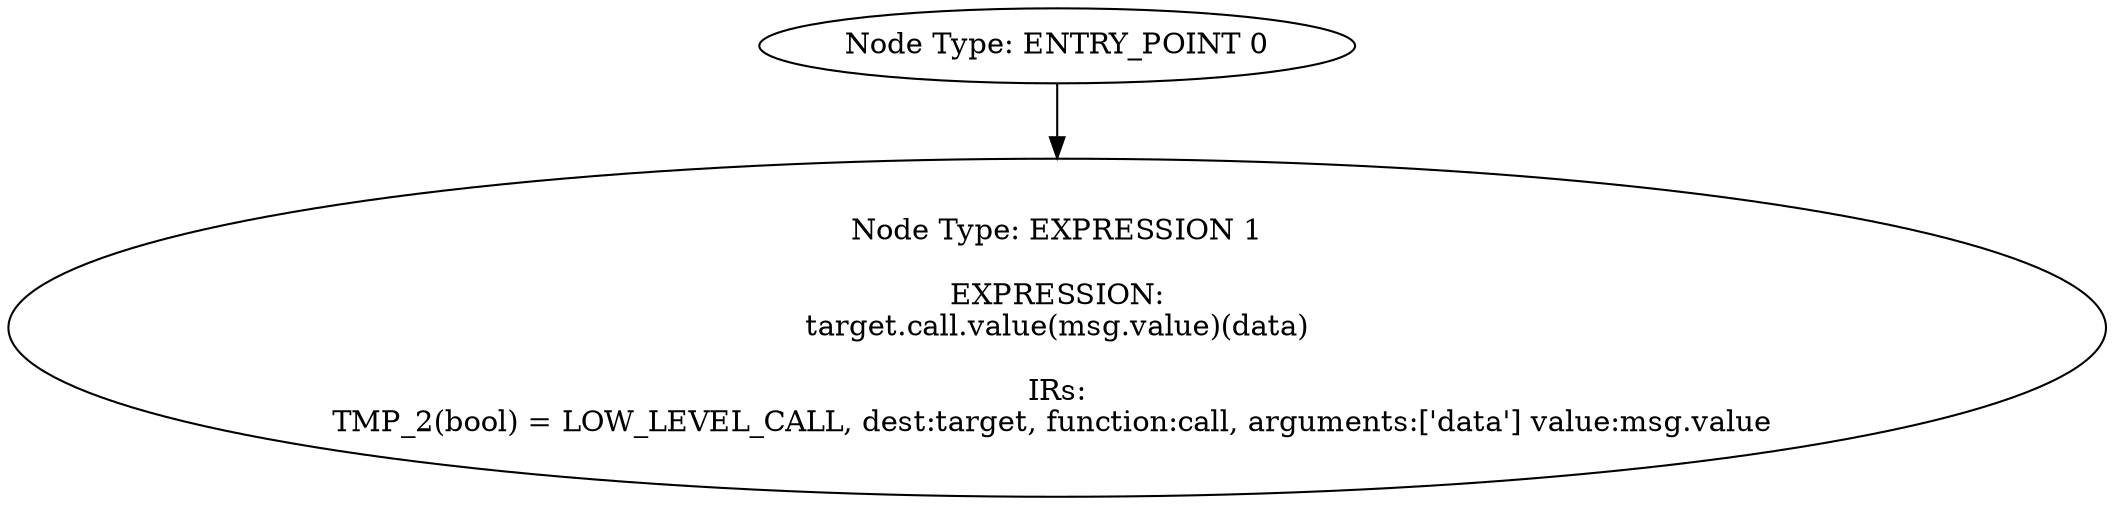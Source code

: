 digraph{
0[label="Node Type: ENTRY_POINT 0
"];
0->1;
1[label="Node Type: EXPRESSION 1

EXPRESSION:
target.call.value(msg.value)(data)

IRs:
TMP_2(bool) = LOW_LEVEL_CALL, dest:target, function:call, arguments:['data'] value:msg.value "];
}
